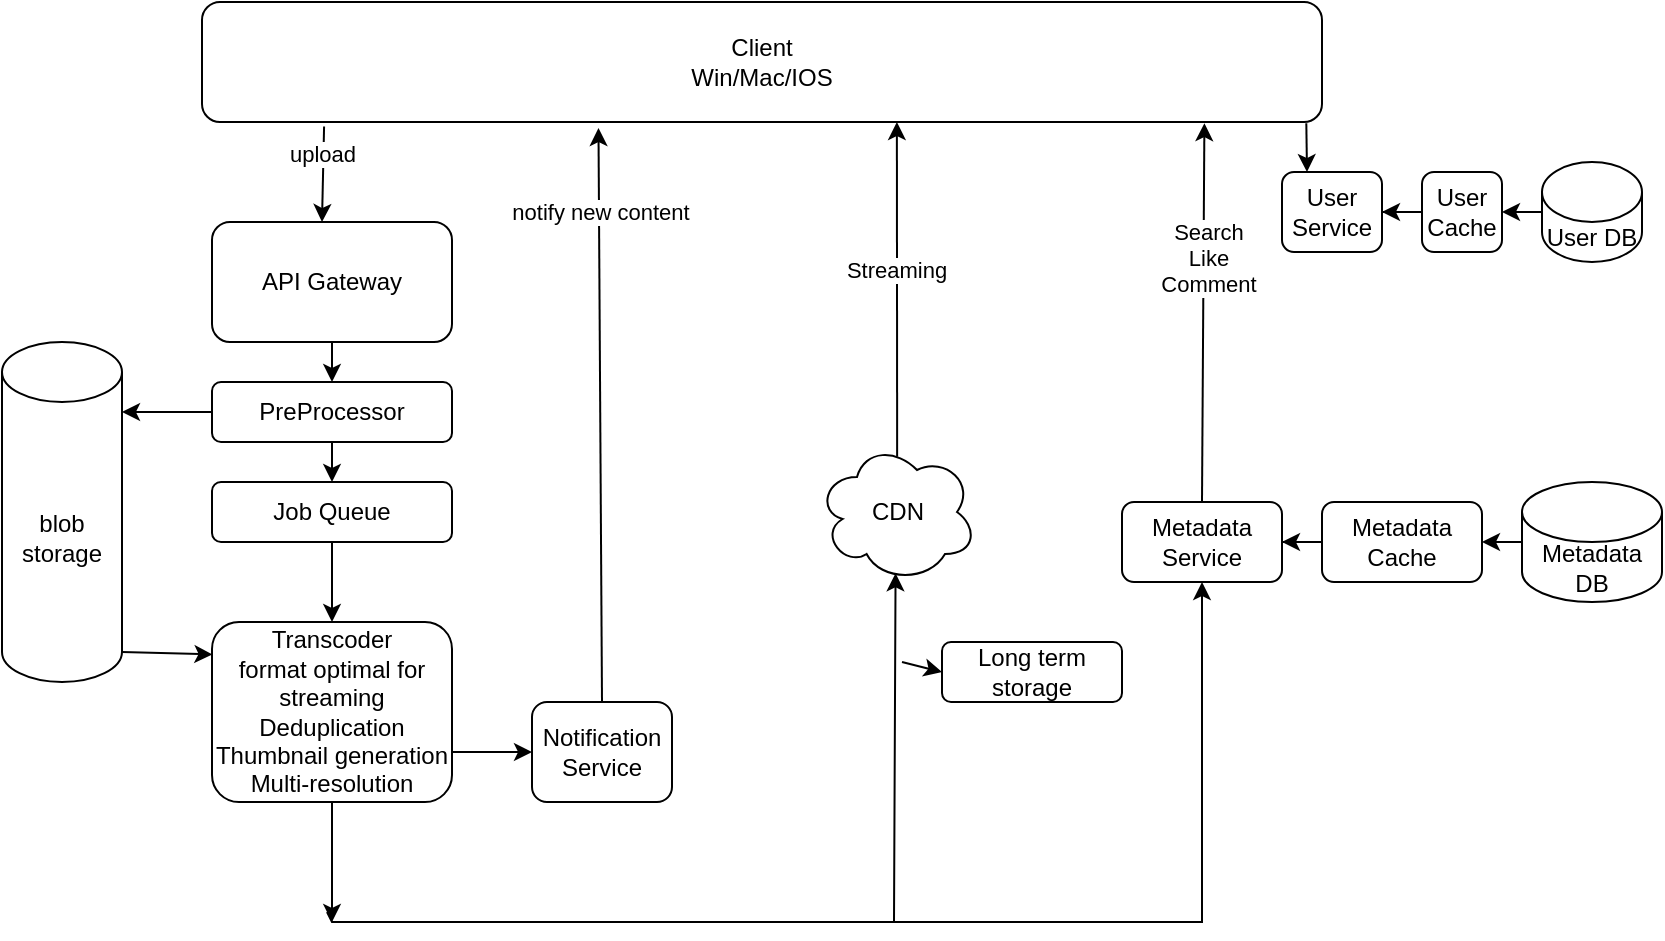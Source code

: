 <mxfile version="21.6.5" type="github">
  <diagram name="Page-1" id="9HRWg_nKx9RJw2YP3a8P">
    <mxGraphModel dx="2266" dy="837" grid="1" gridSize="10" guides="1" tooltips="1" connect="1" arrows="1" fold="1" page="1" pageScale="1" pageWidth="850" pageHeight="1100" math="0" shadow="0">
      <root>
        <mxCell id="0" />
        <mxCell id="1" parent="0" />
        <mxCell id="OMEROkEiJDGjKePTu1JV-1" value="Client&lt;br&gt;Win/Mac/IOS" style="rounded=1;whiteSpace=wrap;html=1;" vertex="1" parent="1">
          <mxGeometry x="120" y="110" width="560" height="60" as="geometry" />
        </mxCell>
        <mxCell id="OMEROkEiJDGjKePTu1JV-2" value="" style="endArrow=classic;html=1;rounded=0;exitX=0.109;exitY=1.037;exitDx=0;exitDy=0;exitPerimeter=0;" edge="1" parent="1" source="OMEROkEiJDGjKePTu1JV-1">
          <mxGeometry width="50" height="50" relative="1" as="geometry">
            <mxPoint x="125" y="360" as="sourcePoint" />
            <mxPoint x="180" y="220" as="targetPoint" />
          </mxGeometry>
        </mxCell>
        <mxCell id="OMEROkEiJDGjKePTu1JV-3" value="upload" style="edgeLabel;html=1;align=center;verticalAlign=middle;resizable=0;points=[];" vertex="1" connectable="0" parent="OMEROkEiJDGjKePTu1JV-2">
          <mxGeometry x="-0.417" y="-1" relative="1" as="geometry">
            <mxPoint as="offset" />
          </mxGeometry>
        </mxCell>
        <mxCell id="OMEROkEiJDGjKePTu1JV-4" value="API Gateway" style="rounded=1;whiteSpace=wrap;html=1;" vertex="1" parent="1">
          <mxGeometry x="125" y="220" width="120" height="60" as="geometry" />
        </mxCell>
        <mxCell id="OMEROkEiJDGjKePTu1JV-11" value="Metadata DB" style="shape=cylinder3;whiteSpace=wrap;html=1;boundedLbl=1;backgroundOutline=1;size=15;" vertex="1" parent="1">
          <mxGeometry x="780" y="350" width="70" height="60" as="geometry" />
        </mxCell>
        <mxCell id="OMEROkEiJDGjKePTu1JV-12" value="CDN" style="ellipse;shape=cloud;whiteSpace=wrap;html=1;" vertex="1" parent="1">
          <mxGeometry x="427.5" y="330" width="80" height="70" as="geometry" />
        </mxCell>
        <mxCell id="OMEROkEiJDGjKePTu1JV-13" value="" style="endArrow=classic;html=1;rounded=0;exitX=0.5;exitY=1;exitDx=0;exitDy=0;entryX=0.491;entryY=0.938;entryDx=0;entryDy=0;entryPerimeter=0;" edge="1" parent="1" target="OMEROkEiJDGjKePTu1JV-12">
          <mxGeometry width="50" height="50" relative="1" as="geometry">
            <mxPoint x="182.5" y="565" as="sourcePoint" />
            <mxPoint x="186" y="530.56" as="targetPoint" />
            <Array as="points">
              <mxPoint x="185" y="570" />
              <mxPoint x="466" y="570" />
            </Array>
          </mxGeometry>
        </mxCell>
        <mxCell id="OMEROkEiJDGjKePTu1JV-14" value="Long term storage" style="rounded=1;whiteSpace=wrap;html=1;" vertex="1" parent="1">
          <mxGeometry x="490" y="430" width="90" height="30" as="geometry" />
        </mxCell>
        <mxCell id="OMEROkEiJDGjKePTu1JV-15" value="" style="endArrow=classic;html=1;rounded=0;entryX=0;entryY=0.5;entryDx=0;entryDy=0;" edge="1" parent="1" target="OMEROkEiJDGjKePTu1JV-14">
          <mxGeometry width="50" height="50" relative="1" as="geometry">
            <mxPoint x="470" y="440" as="sourcePoint" />
            <mxPoint x="155" y="620" as="targetPoint" />
          </mxGeometry>
        </mxCell>
        <mxCell id="OMEROkEiJDGjKePTu1JV-16" value="Notification Service" style="rounded=1;whiteSpace=wrap;html=1;" vertex="1" parent="1">
          <mxGeometry x="285" y="460" width="70" height="50" as="geometry" />
        </mxCell>
        <mxCell id="OMEROkEiJDGjKePTu1JV-17" value="" style="endArrow=classic;html=1;rounded=0;exitX=1;exitY=0.5;exitDx=0;exitDy=0;entryX=0;entryY=0.5;entryDx=0;entryDy=0;" edge="1" parent="1" target="OMEROkEiJDGjKePTu1JV-16">
          <mxGeometry width="50" height="50" relative="1" as="geometry">
            <mxPoint x="245" y="485" as="sourcePoint" />
            <mxPoint x="360" y="350" as="targetPoint" />
          </mxGeometry>
        </mxCell>
        <mxCell id="OMEROkEiJDGjKePTu1JV-18" value="" style="endArrow=classic;html=1;rounded=0;exitX=0.5;exitY=1;exitDx=0;exitDy=0;" edge="1" parent="1" source="OMEROkEiJDGjKePTu1JV-4">
          <mxGeometry width="50" height="50" relative="1" as="geometry">
            <mxPoint x="260" y="290" as="sourcePoint" />
            <mxPoint x="185" y="300" as="targetPoint" />
          </mxGeometry>
        </mxCell>
        <mxCell id="OMEROkEiJDGjKePTu1JV-22" value="" style="endArrow=classic;html=1;rounded=0;entryX=0.354;entryY=1.05;entryDx=0;entryDy=0;exitX=0.5;exitY=0;exitDx=0;exitDy=0;entryPerimeter=0;" edge="1" parent="1" source="OMEROkEiJDGjKePTu1JV-16" target="OMEROkEiJDGjKePTu1JV-1">
          <mxGeometry width="50" height="50" relative="1" as="geometry">
            <mxPoint x="310" y="350" as="sourcePoint" />
            <mxPoint x="360" y="300" as="targetPoint" />
          </mxGeometry>
        </mxCell>
        <mxCell id="OMEROkEiJDGjKePTu1JV-54" value="notify new content" style="edgeLabel;html=1;align=center;verticalAlign=middle;resizable=0;points=[];" vertex="1" connectable="0" parent="OMEROkEiJDGjKePTu1JV-22">
          <mxGeometry x="0.71" relative="1" as="geometry">
            <mxPoint as="offset" />
          </mxGeometry>
        </mxCell>
        <mxCell id="OMEROkEiJDGjKePTu1JV-23" value="" style="endArrow=classic;html=1;rounded=0;entryX=0.799;entryY=1.063;entryDx=0;entryDy=0;entryPerimeter=0;exitX=0.501;exitY=0.105;exitDx=0;exitDy=0;exitPerimeter=0;" edge="1" parent="1" source="OMEROkEiJDGjKePTu1JV-12">
          <mxGeometry width="50" height="50" relative="1" as="geometry">
            <mxPoint x="669.5" y="506.22" as="sourcePoint" />
            <mxPoint x="467.44" y="170.0" as="targetPoint" />
          </mxGeometry>
        </mxCell>
        <mxCell id="OMEROkEiJDGjKePTu1JV-37" value="Streaming" style="edgeLabel;html=1;align=center;verticalAlign=middle;resizable=0;points=[];" vertex="1" connectable="0" parent="OMEROkEiJDGjKePTu1JV-23">
          <mxGeometry x="0.121" y="1" relative="1" as="geometry">
            <mxPoint as="offset" />
          </mxGeometry>
        </mxCell>
        <mxCell id="OMEROkEiJDGjKePTu1JV-46" style="edgeStyle=orthogonalEdgeStyle;rounded=0;orthogonalLoop=1;jettySize=auto;html=1;entryX=1;entryY=0.5;entryDx=0;entryDy=0;" edge="1" parent="1" source="OMEROkEiJDGjKePTu1JV-27" target="OMEROkEiJDGjKePTu1JV-39">
          <mxGeometry relative="1" as="geometry" />
        </mxCell>
        <mxCell id="OMEROkEiJDGjKePTu1JV-27" value="Metadata Cache" style="rounded=1;whiteSpace=wrap;html=1;" vertex="1" parent="1">
          <mxGeometry x="680" y="360" width="80" height="40" as="geometry" />
        </mxCell>
        <mxCell id="OMEROkEiJDGjKePTu1JV-29" value="" style="endArrow=classic;html=1;rounded=0;entryX=0.5;entryY=0;entryDx=0;entryDy=0;" edge="1" parent="1" target="OMEROkEiJDGjKePTu1JV-30">
          <mxGeometry width="50" height="50" relative="1" as="geometry">
            <mxPoint x="185" y="380" as="sourcePoint" />
            <mxPoint x="185" y="450" as="targetPoint" />
          </mxGeometry>
        </mxCell>
        <mxCell id="OMEROkEiJDGjKePTu1JV-30" value="Transcoder&lt;br style=&quot;border-color: var(--border-color);&quot;&gt;format optimal for streaming&lt;br style=&quot;border-color: var(--border-color);&quot;&gt;Deduplication&lt;br&gt;Thumbnail generation&lt;br&gt;Multi-resolution" style="rounded=1;whiteSpace=wrap;html=1;" vertex="1" parent="1">
          <mxGeometry x="125" y="420" width="120" height="90" as="geometry" />
        </mxCell>
        <mxCell id="OMEROkEiJDGjKePTu1JV-31" value="PreProcessor" style="rounded=1;whiteSpace=wrap;html=1;" vertex="1" parent="1">
          <mxGeometry x="125" y="300" width="120" height="30" as="geometry" />
        </mxCell>
        <mxCell id="OMEROkEiJDGjKePTu1JV-32" value="blob storage" style="shape=cylinder3;whiteSpace=wrap;html=1;boundedLbl=1;backgroundOutline=1;size=15;" vertex="1" parent="1">
          <mxGeometry x="20" y="280" width="60" height="170" as="geometry" />
        </mxCell>
        <mxCell id="OMEROkEiJDGjKePTu1JV-33" value="" style="endArrow=classic;html=1;rounded=0;exitX=0;exitY=0.5;exitDx=0;exitDy=0;" edge="1" parent="1" source="OMEROkEiJDGjKePTu1JV-31">
          <mxGeometry width="50" height="50" relative="1" as="geometry">
            <mxPoint x="130" y="400" as="sourcePoint" />
            <mxPoint x="80" y="315" as="targetPoint" />
          </mxGeometry>
        </mxCell>
        <mxCell id="OMEROkEiJDGjKePTu1JV-34" value="Job Queue" style="rounded=1;whiteSpace=wrap;html=1;" vertex="1" parent="1">
          <mxGeometry x="125" y="350" width="120" height="30" as="geometry" />
        </mxCell>
        <mxCell id="OMEROkEiJDGjKePTu1JV-35" value="" style="endArrow=classic;html=1;rounded=0;exitX=0.5;exitY=1;exitDx=0;exitDy=0;entryX=0.5;entryY=0;entryDx=0;entryDy=0;" edge="1" parent="1" source="OMEROkEiJDGjKePTu1JV-31" target="OMEROkEiJDGjKePTu1JV-34">
          <mxGeometry width="50" height="50" relative="1" as="geometry">
            <mxPoint x="400" y="460" as="sourcePoint" />
            <mxPoint x="450" y="410" as="targetPoint" />
          </mxGeometry>
        </mxCell>
        <mxCell id="OMEROkEiJDGjKePTu1JV-36" value="" style="endArrow=classic;html=1;rounded=0;exitX=1;exitY=1;exitDx=0;exitDy=-15;exitPerimeter=0;entryX=0.002;entryY=0.18;entryDx=0;entryDy=0;entryPerimeter=0;" edge="1" parent="1" source="OMEROkEiJDGjKePTu1JV-32" target="OMEROkEiJDGjKePTu1JV-30">
          <mxGeometry width="50" height="50" relative="1" as="geometry">
            <mxPoint x="-280" y="430" as="sourcePoint" />
            <mxPoint x="-230" y="380" as="targetPoint" />
          </mxGeometry>
        </mxCell>
        <mxCell id="OMEROkEiJDGjKePTu1JV-39" value="Metadata Service" style="rounded=1;whiteSpace=wrap;html=1;" vertex="1" parent="1">
          <mxGeometry x="580" y="360" width="80" height="40" as="geometry" />
        </mxCell>
        <mxCell id="OMEROkEiJDGjKePTu1JV-40" value="" style="endArrow=classic;html=1;rounded=0;entryX=0.5;entryY=1;entryDx=0;entryDy=0;" edge="1" parent="1" target="OMEROkEiJDGjKePTu1JV-39">
          <mxGeometry width="50" height="50" relative="1" as="geometry">
            <mxPoint x="460" y="570" as="sourcePoint" />
            <mxPoint x="700" y="520" as="targetPoint" />
            <Array as="points">
              <mxPoint x="620" y="570" />
            </Array>
          </mxGeometry>
        </mxCell>
        <mxCell id="OMEROkEiJDGjKePTu1JV-41" value="" style="endArrow=classic;html=1;rounded=0;exitX=0.5;exitY=0;exitDx=0;exitDy=0;entryX=0.895;entryY=1.01;entryDx=0;entryDy=0;entryPerimeter=0;" edge="1" parent="1" source="OMEROkEiJDGjKePTu1JV-39" target="OMEROkEiJDGjKePTu1JV-1">
          <mxGeometry width="50" height="50" relative="1" as="geometry">
            <mxPoint x="700" y="300" as="sourcePoint" />
            <mxPoint x="750" y="250" as="targetPoint" />
          </mxGeometry>
        </mxCell>
        <mxCell id="OMEROkEiJDGjKePTu1JV-53" value="Search&lt;br&gt;Like&lt;br&gt;Comment" style="edgeLabel;html=1;align=center;verticalAlign=middle;resizable=0;points=[];" vertex="1" connectable="0" parent="OMEROkEiJDGjKePTu1JV-41">
          <mxGeometry x="0.293" y="-2" relative="1" as="geometry">
            <mxPoint as="offset" />
          </mxGeometry>
        </mxCell>
        <mxCell id="OMEROkEiJDGjKePTu1JV-47" value="" style="endArrow=classic;html=1;rounded=0;entryX=1;entryY=0.5;entryDx=0;entryDy=0;exitX=0;exitY=0.5;exitDx=0;exitDy=0;exitPerimeter=0;" edge="1" parent="1" source="OMEROkEiJDGjKePTu1JV-11" target="OMEROkEiJDGjKePTu1JV-27">
          <mxGeometry width="50" height="50" relative="1" as="geometry">
            <mxPoint x="620" y="620" as="sourcePoint" />
            <mxPoint x="670" y="570" as="targetPoint" />
          </mxGeometry>
        </mxCell>
        <mxCell id="OMEROkEiJDGjKePTu1JV-52" value="" style="endArrow=classic;html=1;rounded=0;exitX=0.5;exitY=1;exitDx=0;exitDy=0;" edge="1" parent="1">
          <mxGeometry width="50" height="50" relative="1" as="geometry">
            <mxPoint x="185" y="510" as="sourcePoint" />
            <mxPoint x="185" y="570" as="targetPoint" />
            <Array as="points" />
          </mxGeometry>
        </mxCell>
        <mxCell id="OMEROkEiJDGjKePTu1JV-55" value="User DB" style="shape=cylinder3;whiteSpace=wrap;html=1;boundedLbl=1;backgroundOutline=1;size=15;" vertex="1" parent="1">
          <mxGeometry x="790" y="190" width="50" height="50" as="geometry" />
        </mxCell>
        <mxCell id="OMEROkEiJDGjKePTu1JV-56" style="edgeStyle=orthogonalEdgeStyle;rounded=0;orthogonalLoop=1;jettySize=auto;html=1;entryX=1;entryY=0.5;entryDx=0;entryDy=0;" edge="1" parent="1" source="OMEROkEiJDGjKePTu1JV-57" target="OMEROkEiJDGjKePTu1JV-58">
          <mxGeometry relative="1" as="geometry" />
        </mxCell>
        <mxCell id="OMEROkEiJDGjKePTu1JV-57" value="User&lt;br&gt;Cache" style="rounded=1;whiteSpace=wrap;html=1;" vertex="1" parent="1">
          <mxGeometry x="730" y="195" width="40" height="40" as="geometry" />
        </mxCell>
        <mxCell id="OMEROkEiJDGjKePTu1JV-58" value="User Service" style="rounded=1;whiteSpace=wrap;html=1;" vertex="1" parent="1">
          <mxGeometry x="660" y="195" width="50" height="40" as="geometry" />
        </mxCell>
        <mxCell id="OMEROkEiJDGjKePTu1JV-59" value="" style="endArrow=classic;html=1;rounded=0;entryX=1;entryY=0.5;entryDx=0;entryDy=0;exitX=0;exitY=0.5;exitDx=0;exitDy=0;exitPerimeter=0;" edge="1" parent="1" source="OMEROkEiJDGjKePTu1JV-55" target="OMEROkEiJDGjKePTu1JV-57">
          <mxGeometry width="50" height="50" relative="1" as="geometry">
            <mxPoint x="670" y="455" as="sourcePoint" />
            <mxPoint x="720" y="405" as="targetPoint" />
          </mxGeometry>
        </mxCell>
        <mxCell id="OMEROkEiJDGjKePTu1JV-60" value="" style="endArrow=classic;html=1;rounded=0;exitX=0.986;exitY=1.01;exitDx=0;exitDy=0;exitPerimeter=0;entryX=0.25;entryY=0;entryDx=0;entryDy=0;" edge="1" parent="1" source="OMEROkEiJDGjKePTu1JV-1" target="OMEROkEiJDGjKePTu1JV-58">
          <mxGeometry width="50" height="50" relative="1" as="geometry">
            <mxPoint x="760" y="170" as="sourcePoint" />
            <mxPoint x="810" y="120" as="targetPoint" />
          </mxGeometry>
        </mxCell>
      </root>
    </mxGraphModel>
  </diagram>
</mxfile>
